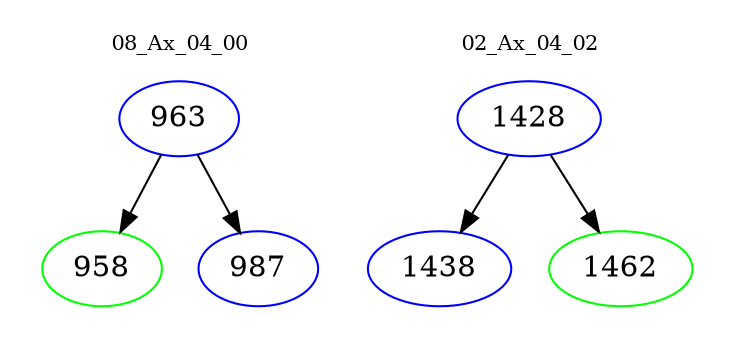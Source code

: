 digraph{
subgraph cluster_0 {
color = white
label = "08_Ax_04_00";
fontsize=10;
T0_963 [label="963", color="blue"]
T0_963 -> T0_958 [color="black"]
T0_958 [label="958", color="green"]
T0_963 -> T0_987 [color="black"]
T0_987 [label="987", color="blue"]
}
subgraph cluster_1 {
color = white
label = "02_Ax_04_02";
fontsize=10;
T1_1428 [label="1428", color="blue"]
T1_1428 -> T1_1438 [color="black"]
T1_1438 [label="1438", color="blue"]
T1_1428 -> T1_1462 [color="black"]
T1_1462 [label="1462", color="green"]
}
}
